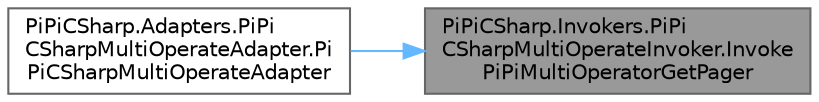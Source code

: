 digraph "PiPiCSharp.Invokers.PiPiCSharpMultiOperateInvoker.InvokePiPiMultiOperatorGetPager"
{
 // LATEX_PDF_SIZE
  bgcolor="transparent";
  edge [fontname=Helvetica,fontsize=10,labelfontname=Helvetica,labelfontsize=10];
  node [fontname=Helvetica,fontsize=10,shape=box,height=0.2,width=0.4];
  rankdir="RL";
  Node1 [id="Node000001",label="PiPiCSharp.Invokers.PiPi\lCSharpMultiOperateInvoker.Invoke\lPiPiMultiOperatorGetPager",height=0.2,width=0.4,color="gray40", fillcolor="grey60", style="filled", fontcolor="black",tooltip="Invoke PiPiMultiOperateWrapper PiPiMultiOperatorGetPager."];
  Node1 -> Node2 [id="edge1_Node000001_Node000002",dir="back",color="steelblue1",style="solid",tooltip=" "];
  Node2 [id="Node000002",label="PiPiCSharp.Adapters.PiPi\lCSharpMultiOperateAdapter.Pi\lPiCSharpMultiOperateAdapter",height=0.2,width=0.4,color="grey40", fillcolor="white", style="filled",URL="$class_pi_pi_c_sharp_1_1_adapters_1_1_pi_pi_c_sharp_multi_operate_adapter.html#a9b3e141abad1bb753075e8af2e6b46b7",tooltip="Initializes a new instance of the PiPiCSharpMultiOperateAdapter class."];
}
